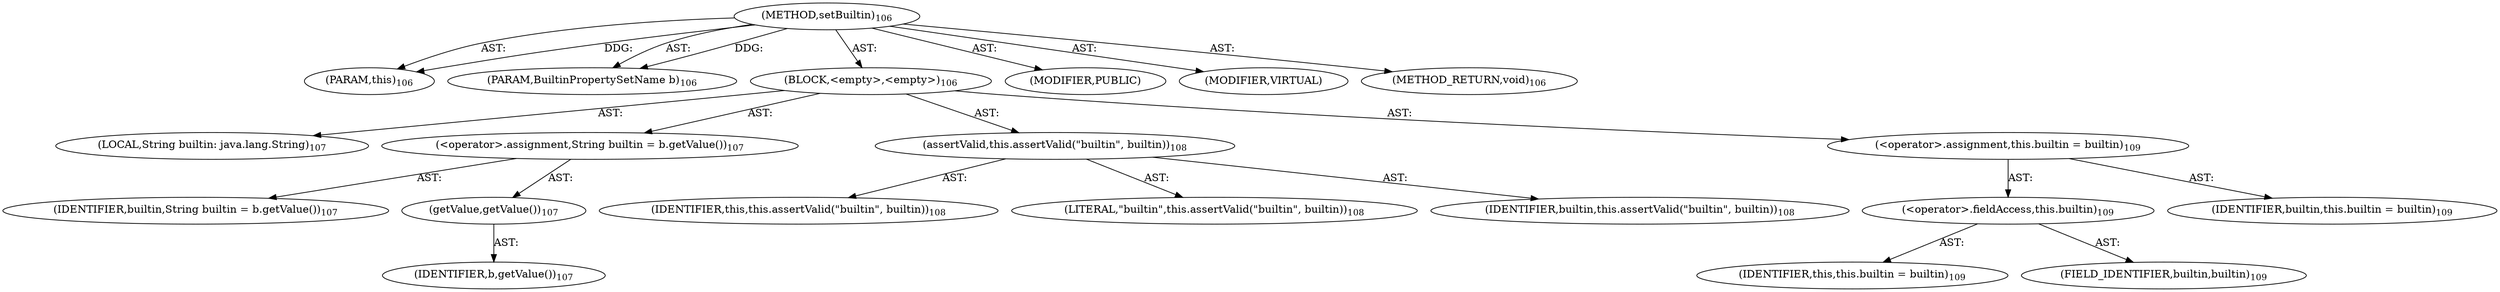digraph "setBuiltin" {  
"111669149699" [label = <(METHOD,setBuiltin)<SUB>106</SUB>> ]
"115964116995" [label = <(PARAM,this)<SUB>106</SUB>> ]
"115964117015" [label = <(PARAM,BuiltinPropertySetName b)<SUB>106</SUB>> ]
"25769803779" [label = <(BLOCK,&lt;empty&gt;,&lt;empty&gt;)<SUB>106</SUB>> ]
"94489280512" [label = <(LOCAL,String builtin: java.lang.String)<SUB>107</SUB>> ]
"30064771081" [label = <(&lt;operator&gt;.assignment,String builtin = b.getValue())<SUB>107</SUB>> ]
"68719476784" [label = <(IDENTIFIER,builtin,String builtin = b.getValue())<SUB>107</SUB>> ]
"30064771082" [label = <(getValue,getValue())<SUB>107</SUB>> ]
"68719476785" [label = <(IDENTIFIER,b,getValue())<SUB>107</SUB>> ]
"30064771083" [label = <(assertValid,this.assertValid(&quot;builtin&quot;, builtin))<SUB>108</SUB>> ]
"68719476742" [label = <(IDENTIFIER,this,this.assertValid(&quot;builtin&quot;, builtin))<SUB>108</SUB>> ]
"90194313219" [label = <(LITERAL,&quot;builtin&quot;,this.assertValid(&quot;builtin&quot;, builtin))<SUB>108</SUB>> ]
"68719476786" [label = <(IDENTIFIER,builtin,this.assertValid(&quot;builtin&quot;, builtin))<SUB>108</SUB>> ]
"30064771084" [label = <(&lt;operator&gt;.assignment,this.builtin = builtin)<SUB>109</SUB>> ]
"30064771085" [label = <(&lt;operator&gt;.fieldAccess,this.builtin)<SUB>109</SUB>> ]
"68719476743" [label = <(IDENTIFIER,this,this.builtin = builtin)<SUB>109</SUB>> ]
"55834574851" [label = <(FIELD_IDENTIFIER,builtin,builtin)<SUB>109</SUB>> ]
"68719476787" [label = <(IDENTIFIER,builtin,this.builtin = builtin)<SUB>109</SUB>> ]
"133143986192" [label = <(MODIFIER,PUBLIC)> ]
"133143986193" [label = <(MODIFIER,VIRTUAL)> ]
"128849018883" [label = <(METHOD_RETURN,void)<SUB>106</SUB>> ]
  "111669149699" -> "115964116995"  [ label = "AST: "] 
  "111669149699" -> "115964117015"  [ label = "AST: "] 
  "111669149699" -> "25769803779"  [ label = "AST: "] 
  "111669149699" -> "133143986192"  [ label = "AST: "] 
  "111669149699" -> "133143986193"  [ label = "AST: "] 
  "111669149699" -> "128849018883"  [ label = "AST: "] 
  "25769803779" -> "94489280512"  [ label = "AST: "] 
  "25769803779" -> "30064771081"  [ label = "AST: "] 
  "25769803779" -> "30064771083"  [ label = "AST: "] 
  "25769803779" -> "30064771084"  [ label = "AST: "] 
  "30064771081" -> "68719476784"  [ label = "AST: "] 
  "30064771081" -> "30064771082"  [ label = "AST: "] 
  "30064771082" -> "68719476785"  [ label = "AST: "] 
  "30064771083" -> "68719476742"  [ label = "AST: "] 
  "30064771083" -> "90194313219"  [ label = "AST: "] 
  "30064771083" -> "68719476786"  [ label = "AST: "] 
  "30064771084" -> "30064771085"  [ label = "AST: "] 
  "30064771084" -> "68719476787"  [ label = "AST: "] 
  "30064771085" -> "68719476743"  [ label = "AST: "] 
  "30064771085" -> "55834574851"  [ label = "AST: "] 
  "111669149699" -> "115964116995"  [ label = "DDG: "] 
  "111669149699" -> "115964117015"  [ label = "DDG: "] 
}
